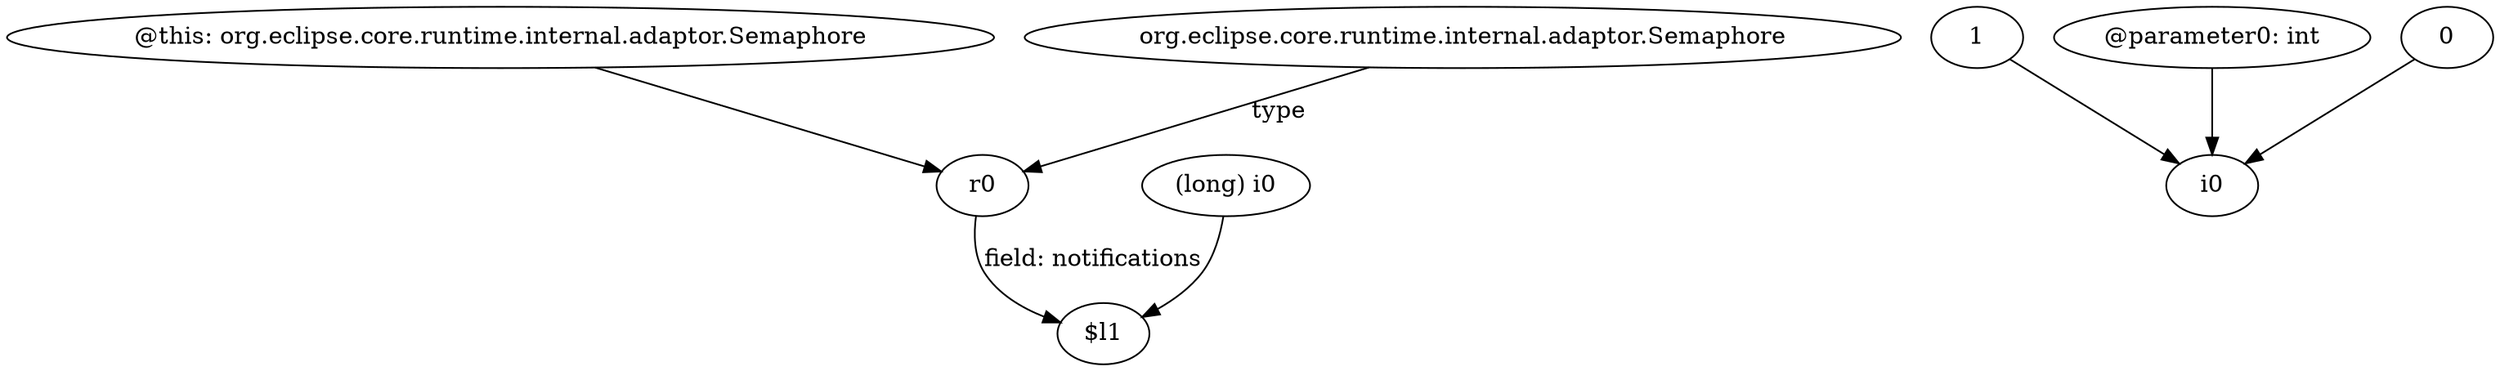 digraph g {
0[label="@this: org.eclipse.core.runtime.internal.adaptor.Semaphore"]
1[label="r0"]
0->1[label=""]
2[label="1"]
3[label="i0"]
2->3[label=""]
4[label="@parameter0: int"]
4->3[label=""]
5[label="(long) i0"]
6[label="$l1"]
5->6[label=""]
1->6[label="field: notifications"]
7[label="org.eclipse.core.runtime.internal.adaptor.Semaphore"]
7->1[label="type"]
8[label="0"]
8->3[label=""]
}